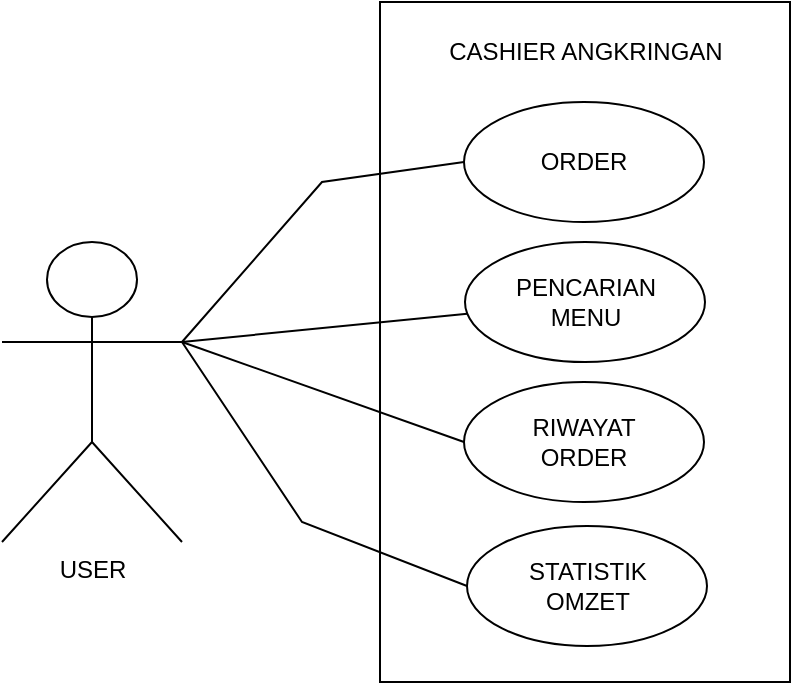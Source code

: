 <mxfile version="24.7.6">
  <diagram name="Halaman-1" id="5nGwywaSWKXZqOQTzC-v">
    <mxGraphModel dx="880" dy="468" grid="1" gridSize="10" guides="1" tooltips="1" connect="1" arrows="1" fold="1" page="1" pageScale="1" pageWidth="827" pageHeight="1169" math="0" shadow="0">
      <root>
        <mxCell id="0" />
        <mxCell id="1" parent="0" />
        <mxCell id="xdf3shguOyV5-pTlWLsu-1" value="" style="rounded=0;whiteSpace=wrap;html=1;rotation=90;" vertex="1" parent="1">
          <mxGeometry x="251.5" y="147.5" width="340" height="205" as="geometry" />
        </mxCell>
        <mxCell id="xdf3shguOyV5-pTlWLsu-3" value="ORDER" style="ellipse;whiteSpace=wrap;html=1;" vertex="1" parent="1">
          <mxGeometry x="361" y="130" width="120" height="60" as="geometry" />
        </mxCell>
        <mxCell id="xdf3shguOyV5-pTlWLsu-4" value="PENCARIAN&lt;div&gt;MENU&lt;/div&gt;" style="ellipse;whiteSpace=wrap;html=1;" vertex="1" parent="1">
          <mxGeometry x="361.5" y="200" width="120" height="60" as="geometry" />
        </mxCell>
        <mxCell id="xdf3shguOyV5-pTlWLsu-5" value="RIWAYAT&lt;div&gt;ORDER&lt;/div&gt;" style="ellipse;whiteSpace=wrap;html=1;" vertex="1" parent="1">
          <mxGeometry x="361" y="270" width="120" height="60" as="geometry" />
        </mxCell>
        <mxCell id="xdf3shguOyV5-pTlWLsu-6" value="STATISTIK&lt;div&gt;OMZET&lt;/div&gt;" style="ellipse;whiteSpace=wrap;html=1;" vertex="1" parent="1">
          <mxGeometry x="362.5" y="342" width="120" height="60" as="geometry" />
        </mxCell>
        <mxCell id="xdf3shguOyV5-pTlWLsu-8" value="CASHIER ANGKRINGAN" style="text;html=1;align=center;verticalAlign=middle;whiteSpace=wrap;rounded=0;" vertex="1" parent="1">
          <mxGeometry x="343.5" y="90" width="156" height="30" as="geometry" />
        </mxCell>
        <mxCell id="xdf3shguOyV5-pTlWLsu-9" value="USER" style="shape=umlActor;verticalLabelPosition=bottom;verticalAlign=top;html=1;outlineConnect=0;" vertex="1" parent="1">
          <mxGeometry x="130" y="200" width="90" height="150" as="geometry" />
        </mxCell>
        <mxCell id="xdf3shguOyV5-pTlWLsu-13" value="" style="endArrow=none;html=1;rounded=0;entryX=0;entryY=0.5;entryDx=0;entryDy=0;" edge="1" parent="1" target="xdf3shguOyV5-pTlWLsu-3">
          <mxGeometry width="50" height="50" relative="1" as="geometry">
            <mxPoint x="220" y="250" as="sourcePoint" />
            <mxPoint x="270" y="200" as="targetPoint" />
            <Array as="points">
              <mxPoint x="290" y="170" />
            </Array>
          </mxGeometry>
        </mxCell>
        <mxCell id="xdf3shguOyV5-pTlWLsu-14" value="" style="endArrow=none;html=1;rounded=0;" edge="1" parent="1" target="xdf3shguOyV5-pTlWLsu-4">
          <mxGeometry width="50" height="50" relative="1" as="geometry">
            <mxPoint x="220" y="250" as="sourcePoint" />
            <mxPoint x="371" y="170" as="targetPoint" />
          </mxGeometry>
        </mxCell>
        <mxCell id="xdf3shguOyV5-pTlWLsu-15" value="" style="endArrow=none;html=1;rounded=0;entryX=0;entryY=0.5;entryDx=0;entryDy=0;" edge="1" parent="1" target="xdf3shguOyV5-pTlWLsu-5">
          <mxGeometry width="50" height="50" relative="1" as="geometry">
            <mxPoint x="220" y="250" as="sourcePoint" />
            <mxPoint x="270" y="200" as="targetPoint" />
          </mxGeometry>
        </mxCell>
        <mxCell id="xdf3shguOyV5-pTlWLsu-16" value="" style="endArrow=none;html=1;rounded=0;entryX=0;entryY=0.5;entryDx=0;entryDy=0;" edge="1" parent="1" target="xdf3shguOyV5-pTlWLsu-6">
          <mxGeometry width="50" height="50" relative="1" as="geometry">
            <mxPoint x="220" y="250" as="sourcePoint" />
            <mxPoint x="270" y="200" as="targetPoint" />
            <Array as="points">
              <mxPoint x="280" y="340" />
            </Array>
          </mxGeometry>
        </mxCell>
      </root>
    </mxGraphModel>
  </diagram>
</mxfile>
